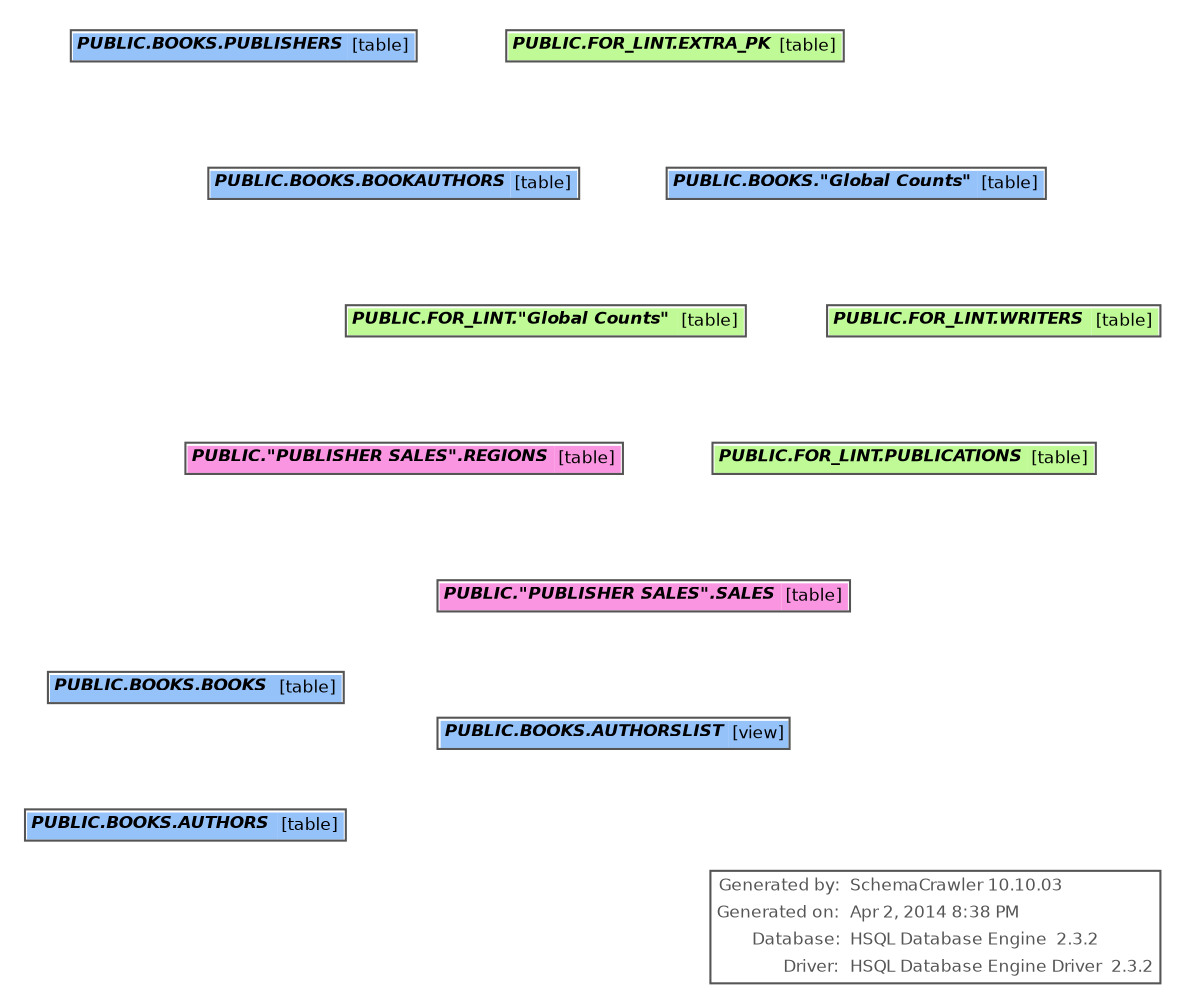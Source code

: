 digraph "SchemaCrawler_Diagram" {

  graph [
    nodesep="0.18"
    ranksep="0.46"
    rankdir="RL"
    fontname="Helvetica"
    fontsize="8"
    packmode="node"
    overlap="false"
  ];
  
  node [
    fontname="Helvetica"
    fontsize="8"
    shape="plaintext"
  ];
  
  edge [
    fontname="Helvetica"
    fontsize="8"  
    arrowsize="0.6"
  ];


  graph [fontcolor="#555555", 
    label=<
<table color="#555555" border="1" cellborder="0" cellspacing="0">
	<tr>
		<td align='right'>Generated by:</td>
		<td align='left'>SchemaCrawler 10.10.03</td>
	</tr>
	<tr>
		<td align='right'>Generated on:</td>
		<td align='left'>Apr 2, 2014 8:38 PM</td>
	</tr>
	<tr>
		<td align='right'>Database:</td>
		<td align='left'>HSQL Database Engine  2.3.2</td>
	</tr>
	<tr>
		<td align='right'>Driver:</td>
		<td align='left'>HSQL Database Engine Driver  2.3.2</td>
	</tr>
      </table>    >
    labeljust=r
    labelloc=b
  ];

  /* PUBLIC.BOOKS.AUTHORS -=-=-=-=-=-=-=-=-=-=-=-=-=- */
  "authors_dba8a1ff" [
    label=<
      <table border="1" cellborder="0" cellpadding="2" cellspacing="0" bgcolor="white" color="#555555">
	<tr>
		<td colspan='2' bgcolor='#96C2FA' align='left'><b><i>PUBLIC.BOOKS.AUTHORS</i></b></td>
		<td bgcolor='#96C2FA' align='right'>[table]</td>
	</tr>
      </table>
    >
  ];



  /* PUBLIC.BOOKS.AUTHORSLIST -=-=-=-=-=-=-=-=-=-=-=-=-=- */
  "authorslist_b29d331d" [
    label=<
      <table border="1" cellborder="0" cellpadding="2" cellspacing="0" bgcolor="white" color="#555555">
	<tr>
		<td colspan='2' bgcolor='#96C2FA' align='left'><b><i>PUBLIC.BOOKS.AUTHORSLIST</i></b></td>
		<td bgcolor='#96C2FA' align='right'>[view]</td>
	</tr>
      </table>
    >
  ];



  /* PUBLIC.BOOKS.BOOKAUTHORS -=-=-=-=-=-=-=-=-=-=-=-=-=- */
  "bookauthors_aa4376" [
    label=<
      <table border="1" cellborder="0" cellpadding="2" cellspacing="0" bgcolor="white" color="#555555">
	<tr>
		<td colspan='2' bgcolor='#96C2FA' align='left'><b><i>PUBLIC.BOOKS.BOOKAUTHORS</i></b></td>
		<td bgcolor='#96C2FA' align='right'>[table]</td>
	</tr>
      </table>
    >
  ];



  /* PUBLIC.BOOKS.BOOKS -=-=-=-=-=-=-=-=-=-=-=-=-=- */
  "books_afd2ba21" [
    label=<
      <table border="1" cellborder="0" cellpadding="2" cellspacing="0" bgcolor="white" color="#555555">
	<tr>
		<td colspan='2' bgcolor='#96C2FA' align='left'><b><i>PUBLIC.BOOKS.BOOKS</i></b></td>
		<td bgcolor='#96C2FA' align='right'>[table]</td>
	</tr>
      </table>
    >
  ];



  /* PUBLIC.BOOKS."Global Counts" -=-=-=-=-=-=-=-=-=-=-=-=-=- */
  "globalcounts_2ab3635a" [
    label=<
      <table border="1" cellborder="0" cellpadding="2" cellspacing="0" bgcolor="white" color="#555555">
	<tr>
		<td colspan='2' bgcolor='#96C2FA' align='left'><b><i>PUBLIC.BOOKS.&quot;Global Counts&quot;</i></b></td>
		<td bgcolor='#96C2FA' align='right'>[table]</td>
	</tr>
      </table>
    >
  ];



  /* PUBLIC.BOOKS.PUBLISHERS -=-=-=-=-=-=-=-=-=-=-=-=-=- */
  "publishers_b8da20c0" [
    label=<
      <table border="1" cellborder="0" cellpadding="2" cellspacing="0" bgcolor="white" color="#555555">
	<tr>
		<td colspan='2' bgcolor='#96C2FA' align='left'><b><i>PUBLIC.BOOKS.PUBLISHERS</i></b></td>
		<td bgcolor='#96C2FA' align='right'>[table]</td>
	</tr>
      </table>
    >
  ];



  /* PUBLIC.FOR_LINT.EXTRA_PK -=-=-=-=-=-=-=-=-=-=-=-=-=- */
  "extra_pk_334890da" [
    label=<
      <table border="1" cellborder="0" cellpadding="2" cellspacing="0" bgcolor="white" color="#555555">
	<tr>
		<td colspan='2' bgcolor='#BFFA96' align='left'><b><i>PUBLIC.FOR_LINT.EXTRA_PK</i></b></td>
		<td bgcolor='#BFFA96' align='right'>[table]</td>
	</tr>
      </table>
    >
  ];



  /* PUBLIC.FOR_LINT."Global Counts" -=-=-=-=-=-=-=-=-=-=-=-=-=- */
  "globalcounts_986b8a53" [
    label=<
      <table border="1" cellborder="0" cellpadding="2" cellspacing="0" bgcolor="white" color="#555555">
	<tr>
		<td colspan='2' bgcolor='#BFFA96' align='left'><b><i>PUBLIC.FOR_LINT.&quot;Global Counts&quot;</i></b></td>
		<td bgcolor='#BFFA96' align='right'>[table]</td>
	</tr>
      </table>
    >
  ];



  /* PUBLIC.FOR_LINT.PUBLICATIONS -=-=-=-=-=-=-=-=-=-=-=-=-=- */
  "publications_949377f7" [
    label=<
      <table border="1" cellborder="0" cellpadding="2" cellspacing="0" bgcolor="white" color="#555555">
	<tr>
		<td colspan='2' bgcolor='#BFFA96' align='left'><b><i>PUBLIC.FOR_LINT.PUBLICATIONS</i></b></td>
		<td bgcolor='#BFFA96' align='right'>[table]</td>
	</tr>
      </table>
    >
  ];



  /* PUBLIC.FOR_LINT.WRITERS -=-=-=-=-=-=-=-=-=-=-=-=-=- */
  "writers_bf84ac10" [
    label=<
      <table border="1" cellborder="0" cellpadding="2" cellspacing="0" bgcolor="white" color="#555555">
	<tr>
		<td colspan='2' bgcolor='#BFFA96' align='left'><b><i>PUBLIC.FOR_LINT.WRITERS</i></b></td>
		<td bgcolor='#BFFA96' align='right'>[table]</td>
	</tr>
      </table>
    >
  ];



  /* PUBLIC."PUBLISHER SALES".REGIONS -=-=-=-=-=-=-=-=-=-=-=-=-=- */
  "regions_bc895c48" [
    label=<
      <table border="1" cellborder="0" cellpadding="2" cellspacing="0" bgcolor="white" color="#555555">
	<tr>
		<td colspan='2' bgcolor='#FA96E1' align='left'><b><i>PUBLIC.&quot;PUBLISHER SALES&quot;.REGIONS</i></b></td>
		<td bgcolor='#FA96E1' align='right'>[table]</td>
	</tr>
      </table>
    >
  ];



  /* PUBLIC."PUBLISHER SALES".SALES -=-=-=-=-=-=-=-=-=-=-=-=-=- */
  "sales_20be6f95" [
    label=<
      <table border="1" cellborder="0" cellpadding="2" cellspacing="0" bgcolor="white" color="#555555">
	<tr>
		<td colspan='2' bgcolor='#FA96E1' align='left'><b><i>PUBLIC.&quot;PUBLISHER SALES&quot;.SALES</i></b></td>
		<td bgcolor='#FA96E1' align='right'>[table]</td>
	</tr>
      </table>
    >
  ];



}

